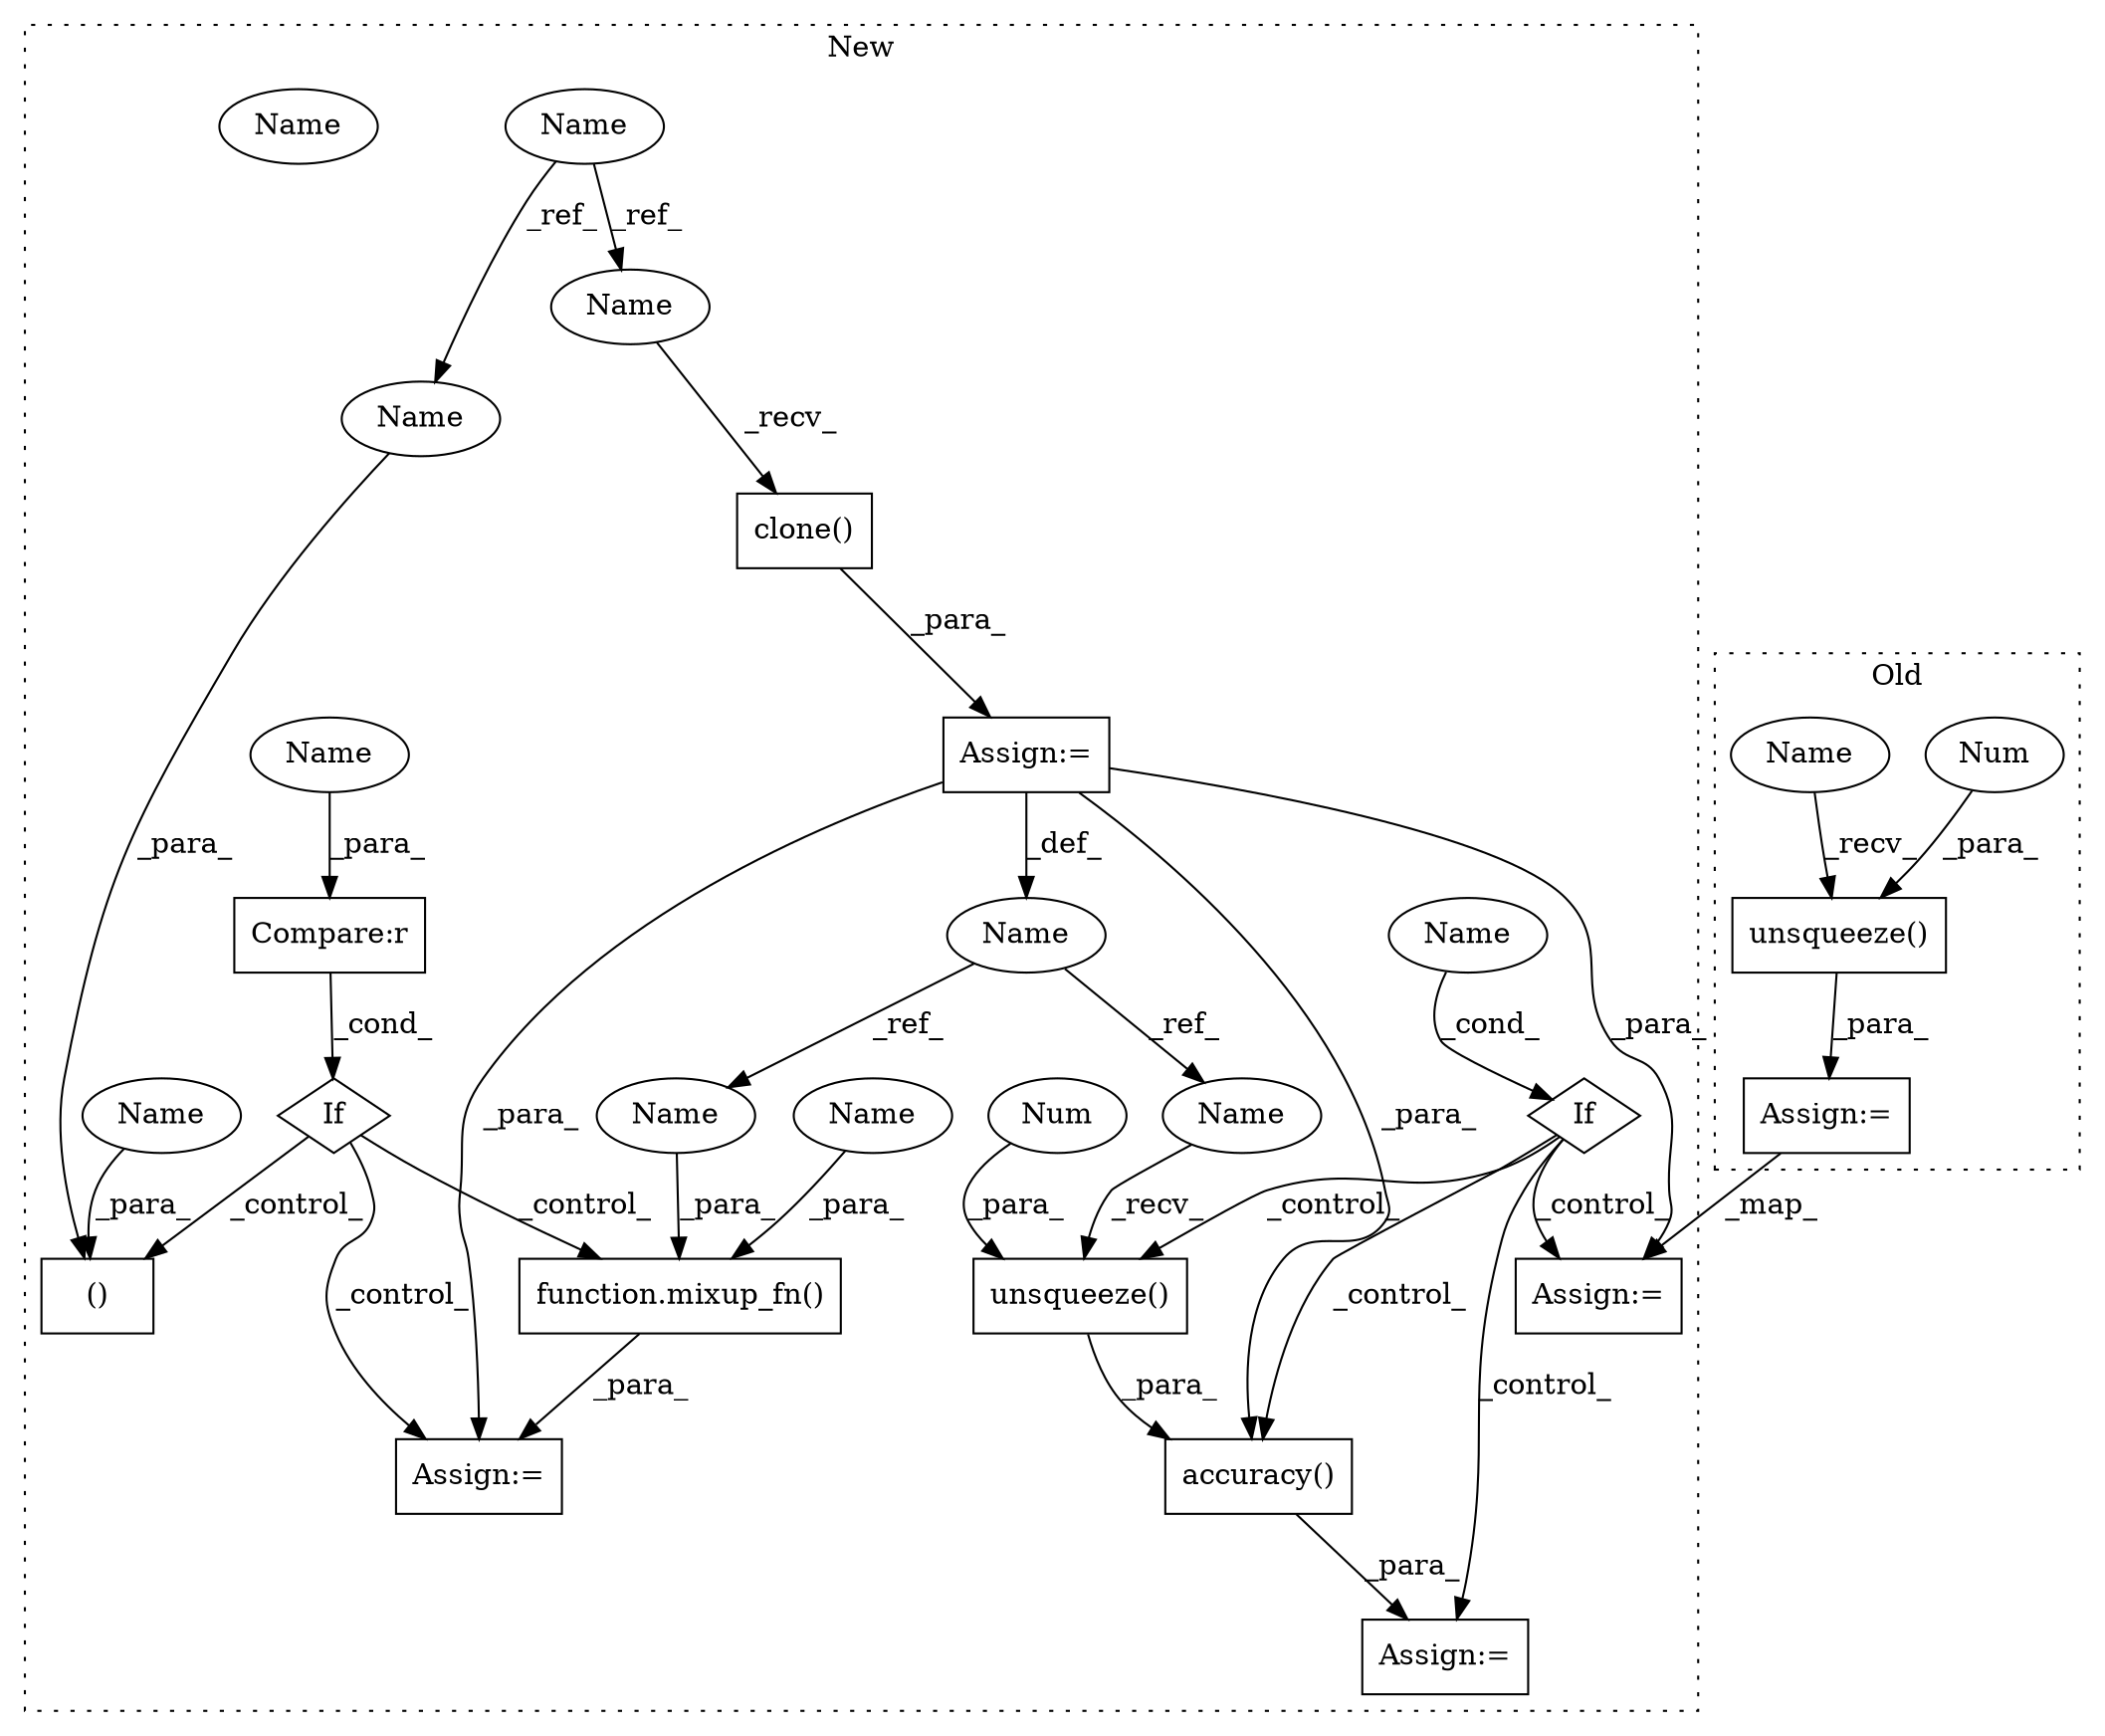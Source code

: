 digraph G {
subgraph cluster0 {
1 [label="unsqueeze()" a="75" s="4615,4632" l="16,1" shape="box"];
3 [label="Num" a="76" s="4631" l="1" shape="ellipse"];
15 [label="Assign:=" a="68" s="4583" l="3" shape="box"];
26 [label="Name" a="87" s="4615" l="5" shape="ellipse"];
label = "Old";
style="dotted";
}
subgraph cluster1 {
2 [label="clone()" a="75" s="4312" l="13" shape="box"];
4 [label="Assign:=" a="68" s="5539" l="3" shape="box"];
5 [label="Assign:=" a="68" s="4309" l="3" shape="box"];
6 [label="If" a="96" s="5438" l="3" shape="diamond"];
7 [label="Compare:r" a="40" s="4338" l="20" shape="box"];
8 [label="If" a="96" s="4335" l="3" shape="diamond"];
9 [label="()" a="54" s="4377" l="7" shape="box"];
10 [label="Name" a="87" s="4275" l="5" shape="ellipse"];
11 [label="Name" a="87" s="5441" l="8" shape="ellipse"];
12 [label="unsqueeze()" a="75" s="5571,5593" l="21,1" shape="box"];
13 [label="Num" a="76" s="5592" l="1" shape="ellipse"];
14 [label="accuracy()" a="75" s="5542,5594" l="23,1" shape="box"];
16 [label="Assign:=" a="68" s="5466" l="3" shape="box"];
17 [label="function.mixup_fn()" a="75" s="4387,4413" l="9,1" shape="box"];
18 [label="Name" a="87" s="4299" l="10" shape="ellipse"];
19 [label="Assign:=" a="68" s="4377" l="10" shape="box"];
20 [label="Name" a="87" s="4379" l="5" shape="ellipse"];
21 [label="Name" a="87" s="4312" l="5" shape="ellipse"];
22 [label="Name" a="87" s="4338" l="8" shape="ellipse"];
23 [label="Name" a="87" s="5441" l="8" shape="ellipse"];
24 [label="Name" a="87" s="4372" l="5" shape="ellipse"];
25 [label="Name" a="87" s="4396" l="5" shape="ellipse"];
27 [label="Name" a="87" s="5571" l="10" shape="ellipse"];
28 [label="Name" a="87" s="4403" l="10" shape="ellipse"];
label = "New";
style="dotted";
}
1 -> 15 [label="_para_"];
2 -> 5 [label="_para_"];
3 -> 1 [label="_para_"];
5 -> 16 [label="_para_"];
5 -> 19 [label="_para_"];
5 -> 14 [label="_para_"];
5 -> 18 [label="_def_"];
6 -> 12 [label="_control_"];
6 -> 14 [label="_control_"];
6 -> 16 [label="_control_"];
6 -> 4 [label="_control_"];
7 -> 8 [label="_cond_"];
8 -> 19 [label="_control_"];
8 -> 9 [label="_control_"];
8 -> 17 [label="_control_"];
10 -> 20 [label="_ref_"];
10 -> 21 [label="_ref_"];
12 -> 14 [label="_para_"];
13 -> 12 [label="_para_"];
14 -> 4 [label="_para_"];
15 -> 16 [label="_map_"];
17 -> 19 [label="_para_"];
18 -> 27 [label="_ref_"];
18 -> 28 [label="_ref_"];
20 -> 9 [label="_para_"];
21 -> 2 [label="_recv_"];
22 -> 7 [label="_para_"];
23 -> 6 [label="_cond_"];
24 -> 9 [label="_para_"];
25 -> 17 [label="_para_"];
26 -> 1 [label="_recv_"];
27 -> 12 [label="_recv_"];
28 -> 17 [label="_para_"];
}